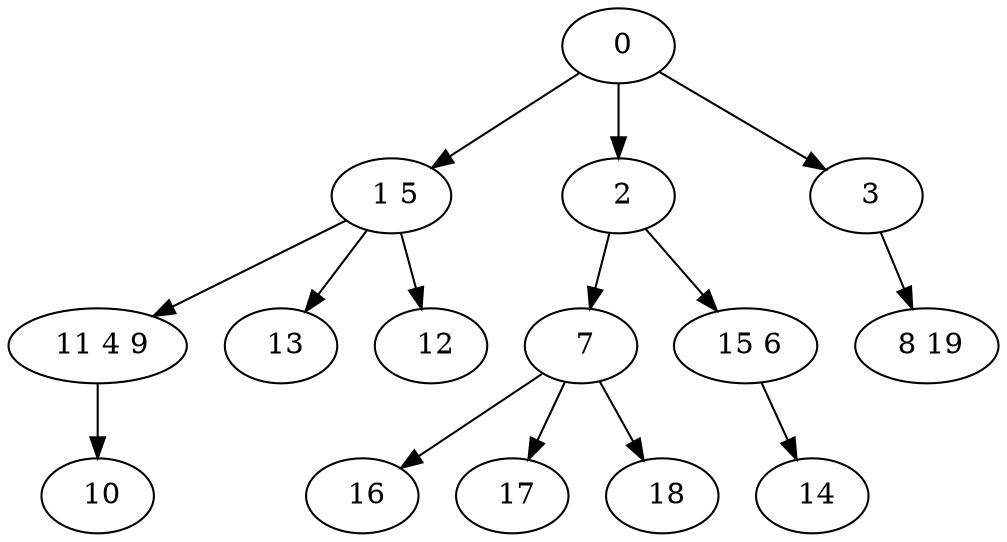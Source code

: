 digraph mytree {
" 0" -> " 1 5";
" 0" -> " 2";
" 0" -> " 3";
" 1 5" -> " 11 4 9";
" 1 5" -> " 13";
" 1 5" -> " 12";
" 2" -> " 7";
" 2" -> " 15 6";
" 8 19";
" 3" -> " 8 19";
" 11 4 9" -> " 10";
" 7" -> " 16";
" 7" -> " 17";
" 7" -> " 18";
" 15 6" -> " 14";
" 14";
" 13";
" 16";
" 17";
" 18";
" 10";
" 12";
}
